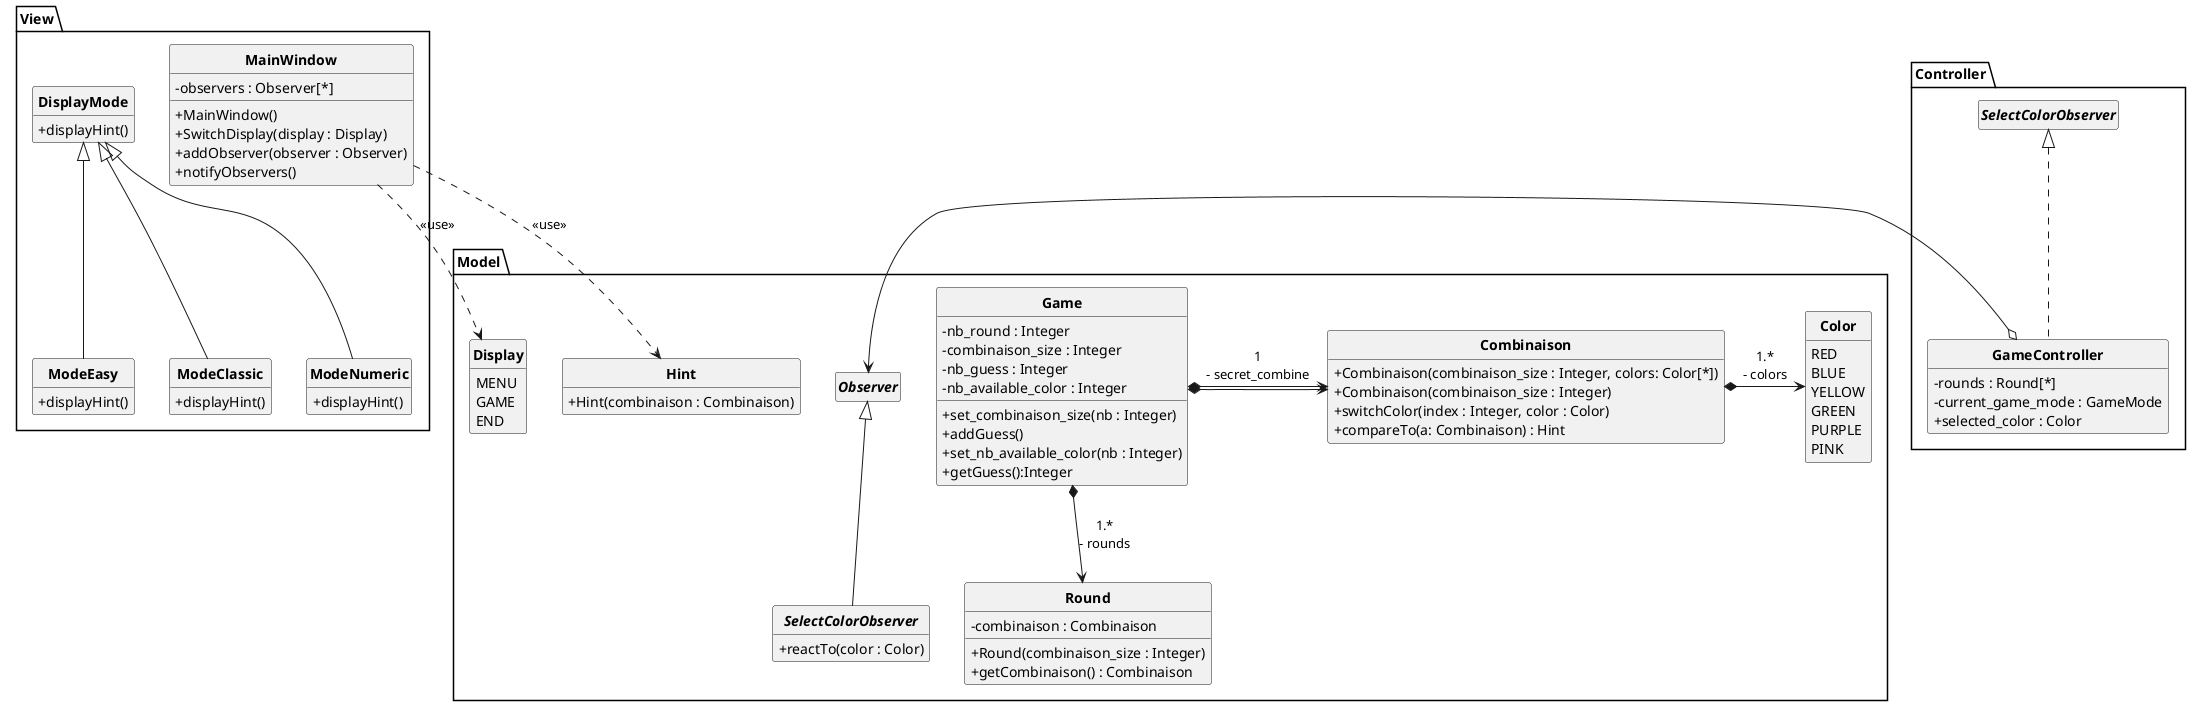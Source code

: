 @startuml
'https://plantuml.com/sequence-diagram
skinparam classAttributeIconSize 0
skinparam classFontStyle Bold
skinparam style strictuml
hide empty members

package Model{
    interface Observer{}
    interface SelectColorObserver implements Observer{
        + reactTo(color : Color)
    }

    class Combinaison {
        + Combinaison(combinaison_size : Integer, colors: Color[*])
        + Combinaison(combinaison_size : Integer)
        + switchColor(index : Integer, color : Color)
        + compareTo(a: Combinaison) : Hint
    }

    enum Display{
        MENU
        GAME
        END
    }

    enum Color {
        RED
        BLUE
        YELLOW
        GREEN
        PURPLE
        PINK
    }

    class Hint {
        + Hint(combinaison : Combinaison)
    }

    class Game {
        - nb_round : Integer
        - combinaison_size : Integer
        - nb_guess : Integer
        - nb_available_color : Integer
        + set_combinaison_size(nb : Integer)
        + addGuess()
        + set_nb_available_color(nb : Integer)
        + getGuess():Integer
    }

    class Round {
        - combinaison : Combinaison
        + Round(combinaison_size : Integer)
        + getCombinaison() : Combinaison
    }
    Game *--> Round : "1.*\n- rounds"
    Game *-> Combinaison : "1\n- secret_combine"
    Game *-> Combinaison
    Combinaison *-> Color : "1.*\n- colors"
}

package View {
    class MainWindow {
        - observers : Observer[*]
        + MainWindow()
        + SwitchDisplay(display : Display)
        + addObserver(observer : Observer)
        + notifyObservers()
    }

    class DisplayMode {
        + displayHint()
    }

    class ModeEasy extends DisplayMode {
      + displayHint()
    }
    class ModeClassic extends DisplayMode {
      + displayHint()
    }
    class ModeNumeric extends DisplayMode {
      + displayHint()
    }
}


package Controller{
    class GameController implements SelectColorObserver {
        - rounds : Round[*]
        - current_game_mode : GameMode
        + selected_color : Color
    }
}
GameController o-> Observer

MainWindow ..> Hint: <<use>>
MainWindow ..> Display: <<use>>

@enduml